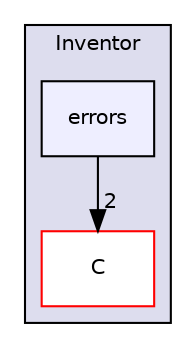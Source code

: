 digraph "include/Inventor/errors" {
  compound=true
  node [ fontsize="10", fontname="Helvetica"];
  edge [ labelfontsize="10", labelfontname="Helvetica"];
  subgraph clusterdir_469ed70aca823fd8322768ad54869f94 {
    graph [ bgcolor="#ddddee", pencolor="black", label="Inventor" fontname="Helvetica", fontsize="10", URL="dir_469ed70aca823fd8322768ad54869f94.html"]
  dir_c926cf464acaebc2091d00c8a935648f [shape=box label="C" fillcolor="white" style="filled" color="red" URL="dir_c926cf464acaebc2091d00c8a935648f.html"];
  dir_7a55bf40931f484642b634de4de1c58f [shape=box, label="errors", style="filled", fillcolor="#eeeeff", pencolor="black", URL="dir_7a55bf40931f484642b634de4de1c58f.html"];
  }
  dir_7a55bf40931f484642b634de4de1c58f->dir_c926cf464acaebc2091d00c8a935648f [headlabel="2", labeldistance=1.5 headhref="dir_000029_000016.html"];
}
